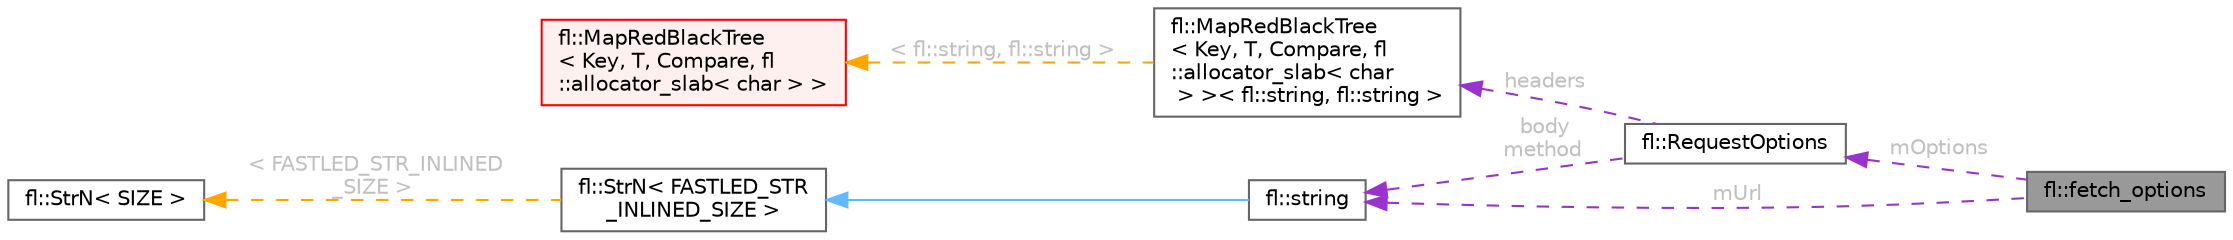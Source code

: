 digraph "fl::fetch_options"
{
 // INTERACTIVE_SVG=YES
 // LATEX_PDF_SIZE
  bgcolor="transparent";
  edge [fontname=Helvetica,fontsize=10,labelfontname=Helvetica,labelfontsize=10];
  node [fontname=Helvetica,fontsize=10,shape=box,height=0.2,width=0.4];
  rankdir="LR";
  Node1 [id="Node000001",label="fl::fetch_options",height=0.2,width=0.4,color="gray40", fillcolor="grey60", style="filled", fontcolor="black",tooltip="Fetch options builder (fluent interface)"];
  Node2 -> Node1 [id="edge1_Node000001_Node000002",dir="back",color="darkorchid3",style="dashed",tooltip=" ",label=" mUrl",fontcolor="grey" ];
  Node2 [id="Node000002",label="fl::string",height=0.2,width=0.4,color="gray40", fillcolor="white", style="filled",URL="$d2/db2/classfl_1_1string.html",tooltip=" "];
  Node3 -> Node2 [id="edge2_Node000002_Node000003",dir="back",color="steelblue1",style="solid",tooltip=" "];
  Node3 [id="Node000003",label="fl::StrN\< FASTLED_STR\l_INLINED_SIZE \>",height=0.2,width=0.4,color="gray40", fillcolor="white", style="filled",URL="$dc/d96/classfl_1_1_str_n.html",tooltip=" "];
  Node4 -> Node3 [id="edge3_Node000003_Node000004",dir="back",color="orange",style="dashed",tooltip=" ",label=" \< FASTLED_STR_INLINED\l_SIZE \>",fontcolor="grey" ];
  Node4 [id="Node000004",label="fl::StrN\< SIZE \>",height=0.2,width=0.4,color="gray40", fillcolor="white", style="filled",URL="$dc/d96/classfl_1_1_str_n.html",tooltip=" "];
  Node5 -> Node1 [id="edge4_Node000001_Node000005",dir="back",color="darkorchid3",style="dashed",tooltip=" ",label=" mOptions",fontcolor="grey" ];
  Node5 [id="Node000005",label="fl::RequestOptions",height=0.2,width=0.4,color="gray40", fillcolor="white", style="filled",URL="$dd/dda/structfl_1_1_request_options.html",tooltip="Request options (matches JavaScript fetch RequestInit)"];
  Node2 -> Node5 [id="edge5_Node000005_Node000002",dir="back",color="darkorchid3",style="dashed",tooltip=" ",label=" body\nmethod",fontcolor="grey" ];
  Node6 -> Node5 [id="edge6_Node000005_Node000006",dir="back",color="darkorchid3",style="dashed",tooltip=" ",label=" headers",fontcolor="grey" ];
  Node6 [id="Node000006",label="fl::MapRedBlackTree\l\< Key, T, Compare, fl\l::allocator_slab\< char\l \> \>\< fl::string, fl::string \>",height=0.2,width=0.4,color="gray40", fillcolor="white", style="filled",URL="$de/dd4/classfl_1_1_map_red_black_tree.html",tooltip=" "];
  Node7 -> Node6 [id="edge7_Node000006_Node000007",dir="back",color="orange",style="dashed",tooltip=" ",label=" \< fl::string, fl::string \>",fontcolor="grey" ];
  Node7 [id="Node000007",label="fl::MapRedBlackTree\l\< Key, T, Compare, fl\l::allocator_slab\< char \> \>",height=0.2,width=0.4,color="red", fillcolor="#FFF0F0", style="filled",URL="$de/dd4/classfl_1_1_map_red_black_tree.html",tooltip=" "];
}
